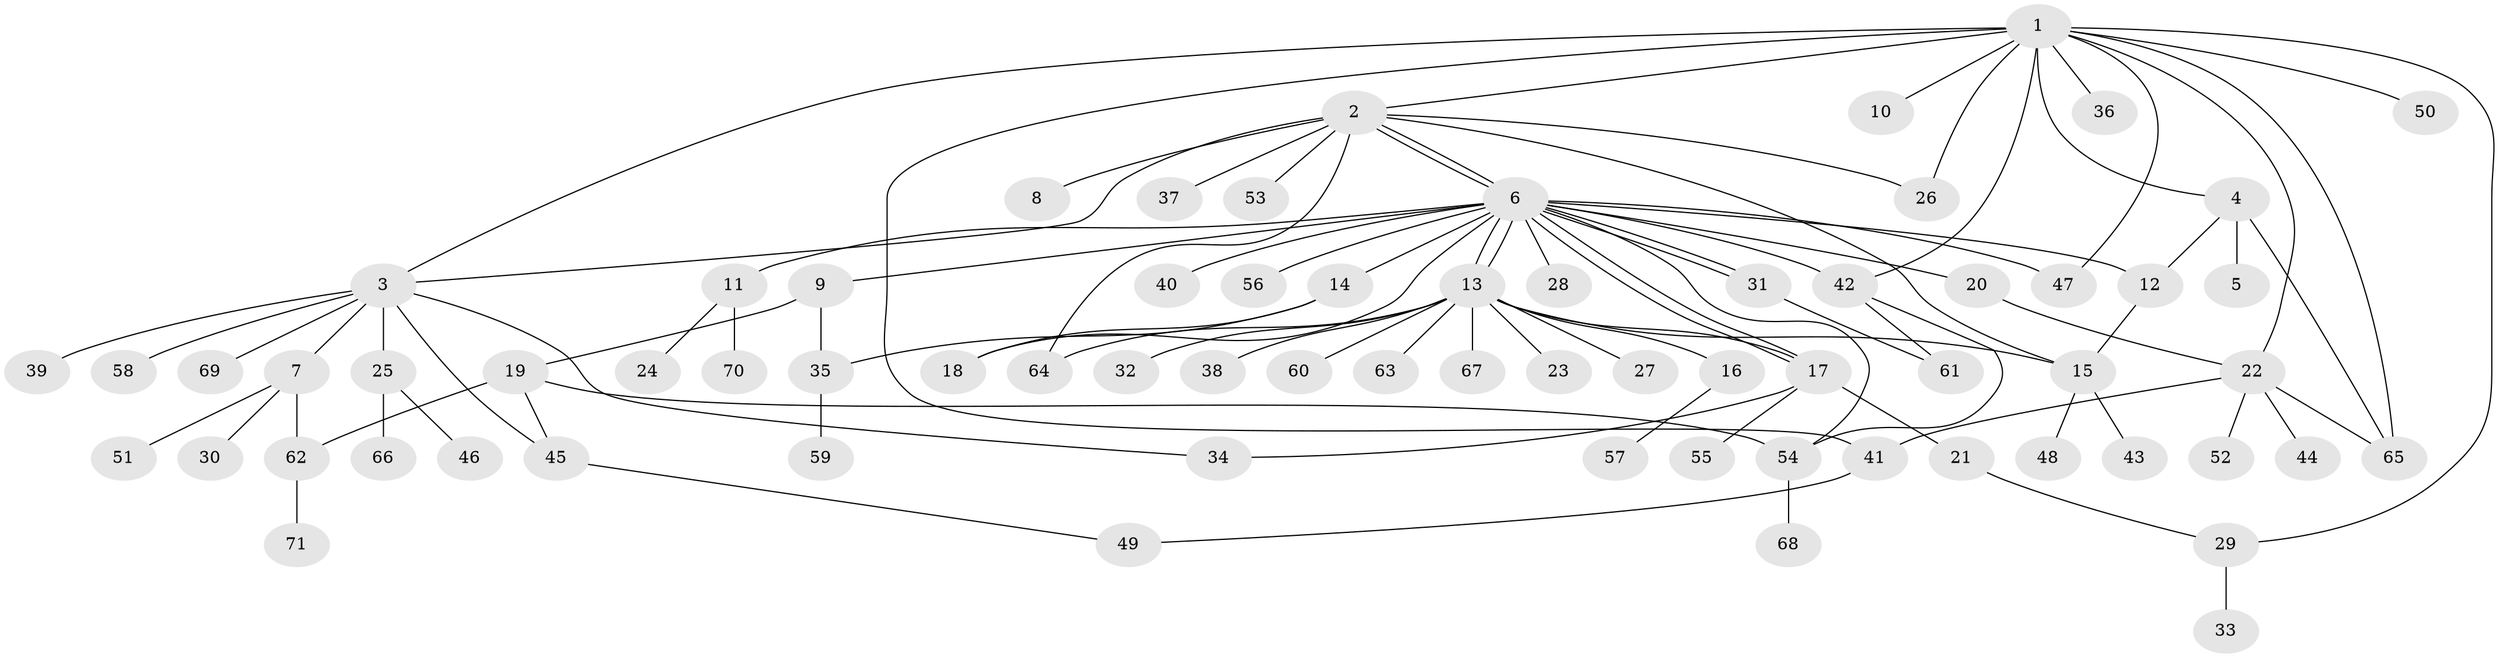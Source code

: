 // Generated by graph-tools (version 1.1) at 2025/26/03/09/25 03:26:07]
// undirected, 71 vertices, 97 edges
graph export_dot {
graph [start="1"]
  node [color=gray90,style=filled];
  1;
  2;
  3;
  4;
  5;
  6;
  7;
  8;
  9;
  10;
  11;
  12;
  13;
  14;
  15;
  16;
  17;
  18;
  19;
  20;
  21;
  22;
  23;
  24;
  25;
  26;
  27;
  28;
  29;
  30;
  31;
  32;
  33;
  34;
  35;
  36;
  37;
  38;
  39;
  40;
  41;
  42;
  43;
  44;
  45;
  46;
  47;
  48;
  49;
  50;
  51;
  52;
  53;
  54;
  55;
  56;
  57;
  58;
  59;
  60;
  61;
  62;
  63;
  64;
  65;
  66;
  67;
  68;
  69;
  70;
  71;
  1 -- 2;
  1 -- 3;
  1 -- 4;
  1 -- 10;
  1 -- 22;
  1 -- 26;
  1 -- 29;
  1 -- 36;
  1 -- 41;
  1 -- 42;
  1 -- 47;
  1 -- 50;
  1 -- 65;
  2 -- 3;
  2 -- 6;
  2 -- 6;
  2 -- 8;
  2 -- 15;
  2 -- 26;
  2 -- 37;
  2 -- 53;
  2 -- 64;
  3 -- 7;
  3 -- 25;
  3 -- 34;
  3 -- 39;
  3 -- 45;
  3 -- 58;
  3 -- 69;
  4 -- 5;
  4 -- 12;
  4 -- 65;
  6 -- 9;
  6 -- 11;
  6 -- 12;
  6 -- 13;
  6 -- 13;
  6 -- 14;
  6 -- 17;
  6 -- 17;
  6 -- 18;
  6 -- 20;
  6 -- 28;
  6 -- 31;
  6 -- 31;
  6 -- 40;
  6 -- 42;
  6 -- 47;
  6 -- 54;
  6 -- 56;
  7 -- 30;
  7 -- 51;
  7 -- 62;
  9 -- 19;
  9 -- 35;
  11 -- 24;
  11 -- 70;
  12 -- 15;
  13 -- 15;
  13 -- 16;
  13 -- 17;
  13 -- 23;
  13 -- 27;
  13 -- 32;
  13 -- 38;
  13 -- 60;
  13 -- 63;
  13 -- 64;
  13 -- 67;
  14 -- 18;
  14 -- 35;
  15 -- 43;
  15 -- 48;
  16 -- 57;
  17 -- 21;
  17 -- 34;
  17 -- 55;
  19 -- 45;
  19 -- 54;
  19 -- 62;
  20 -- 22;
  21 -- 29;
  22 -- 41;
  22 -- 44;
  22 -- 52;
  22 -- 65;
  25 -- 46;
  25 -- 66;
  29 -- 33;
  31 -- 61;
  35 -- 59;
  41 -- 49;
  42 -- 54;
  42 -- 61;
  45 -- 49;
  54 -- 68;
  62 -- 71;
}
